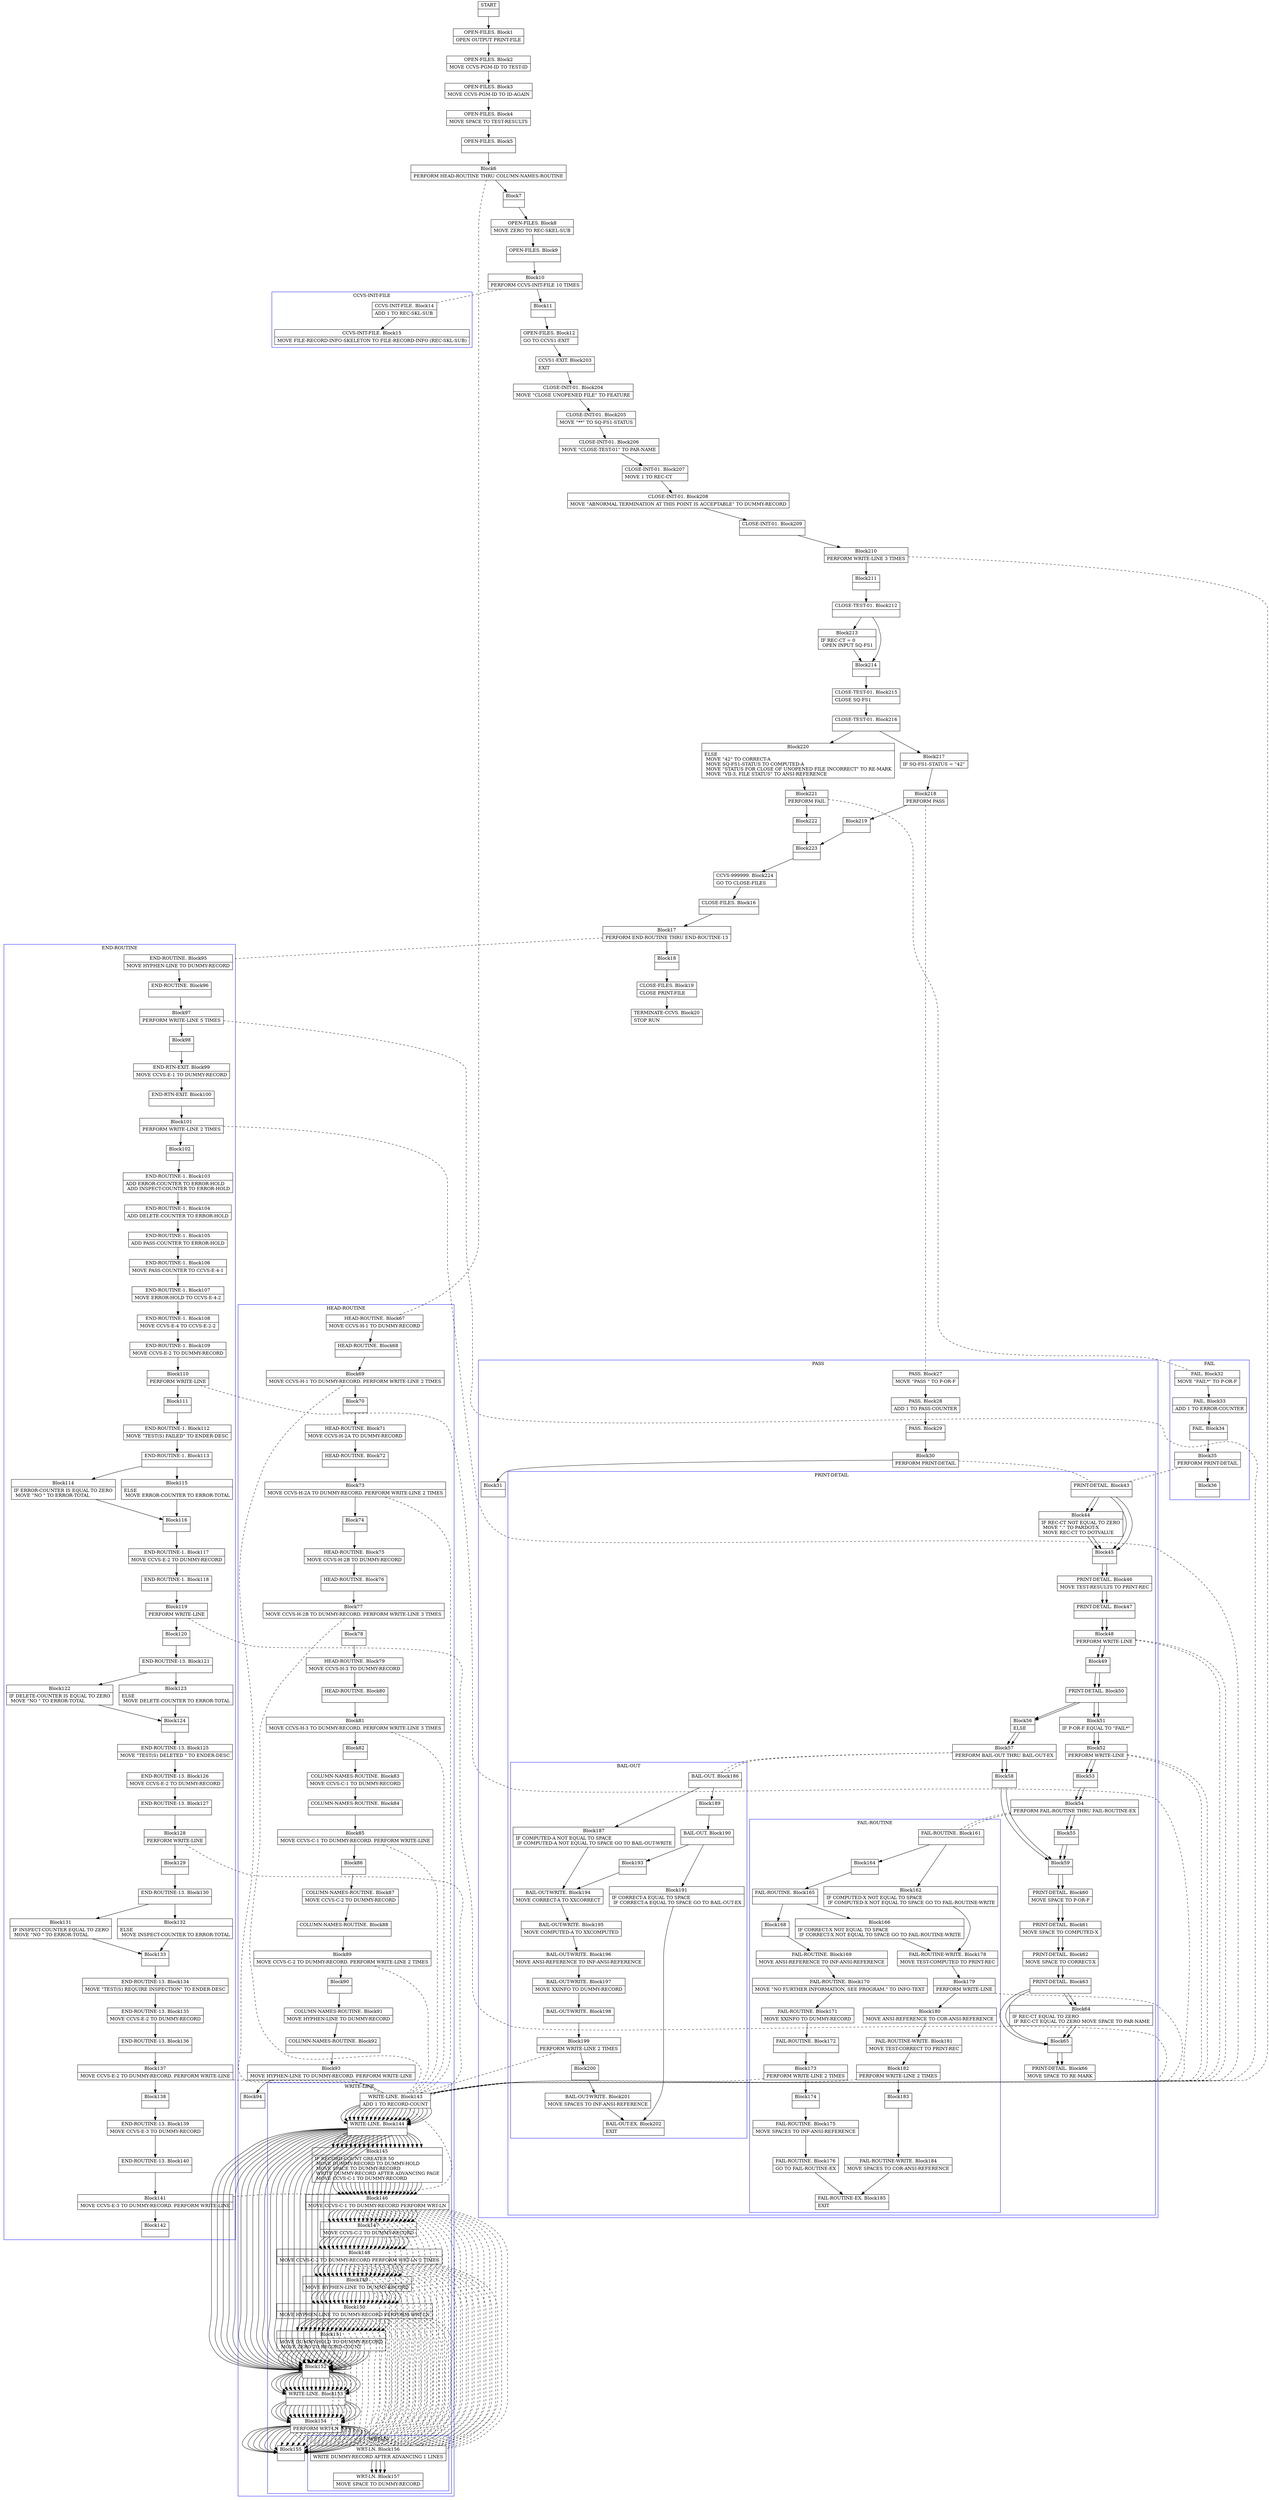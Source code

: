 digraph Cfg {
compound=true;
node [
shape = "record"
]

edge [
arrowtail = "empty"
]
Block0 [
label = "{START|}"
]
Block1 [
label = "{OPEN-FILES. Block1|    OPEN    OUTPUT PRINT-FILE\l}"
]
Block2 [
label = "{OPEN-FILES. Block2|    MOVE    CCVS-PGM-ID TO TEST-ID\l}"
]
Block3 [
label = "{OPEN-FILES. Block3|    MOVE    CCVS-PGM-ID TO ID-AGAIN\l}"
]
Block4 [
label = "{OPEN-FILES. Block4|    MOVE    SPACE TO TEST-RESULTS\l}"
]
Block5 [
label = "{OPEN-FILES. Block5|}"
]
Block6 [
label = "{Block6|    PERFORM HEAD-ROUTINE THRU COLUMN-NAMES-ROUTINE\l}"
]
subgraph cluster_1{
color = blue;
label = "HEAD-ROUTINE";
Block67 [
label = "{HEAD-ROUTINE. Block67|    MOVE CCVS-H-1  TO DUMMY-RECORD\l}"
]
Block68 [
label = "{HEAD-ROUTINE. Block68|}"
]
Block69 [
label = "{Block69|    MOVE CCVS-H-1  TO DUMMY-RECORD. PERFORM WRITE-LINE 2 TIMES\l}"
]
subgraph cluster_12{
color = blue;
label = "WRITE-LINE";
Block143 [
label = "{WRITE-LINE. Block143|    ADD     1 TO RECORD-COUNT\l}"
]
Block144 [
label = "{WRITE-LINE. Block144|}"
]
Block145 [
label = "{Block145|    IF RECORD-COUNT GREATER 50\l        MOVE  DUMMY-RECORD TO DUMMY-HOLD\l        MOVE  SPACE TO DUMMY-RECORD\l        WRITE DUMMY-RECORD AFTER ADVANCING PAGE\l        MOVE  CCVS-C-1 TO DUMMY-RECORD\l}"
]
Block146 [
label = "{Block146|        MOVE  CCVS-C-1 TO DUMMY-RECORD PERFORM WRT-LN\l}"
]
subgraph cluster_26{
color = blue;
label = "WRT-LN";
Block156 [
label = "{WRT-LN. Block156|    WRITE   DUMMY-RECORD AFTER ADVANCING 1 LINES\l}"
]
Block157 [
label = "{WRT-LN. Block157|    MOVE    SPACE TO DUMMY-RECORD\l}"
]
Block156 -> Block157

}
Block146 -> Block156 [style=dashed, arrowhead=none]

Block147 [
label = "{Block147|        MOVE  CCVS-C-2 TO DUMMY-RECORD\l}"
]
Block148 [
label = "{Block148|        MOVE  CCVS-C-2 TO DUMMY-RECORD PERFORM WRT-LN 2 TIMES\l}"
]
subgraph cluster_27{
color = blue;
label = "WRT-LN";
Block156 [
label = "{WRT-LN. Block156|    WRITE   DUMMY-RECORD AFTER ADVANCING 1 LINES\l}"
]
Block157 [
label = "{WRT-LN. Block157|    MOVE    SPACE TO DUMMY-RECORD\l}"
]
Block156 -> Block157

}
Block148 -> Block156 [style=dashed, arrowhead=none]

Block149 [
label = "{Block149|        MOVE  HYPHEN-LINE TO DUMMY-RECORD\l}"
]
Block150 [
label = "{Block150|        MOVE  HYPHEN-LINE TO DUMMY-RECORD PERFORM WRT-LN\l}"
]
subgraph cluster_28{
color = blue;
label = "WRT-LN";
Block156 [
label = "{WRT-LN. Block156|    WRITE   DUMMY-RECORD AFTER ADVANCING 1 LINES\l}"
]
Block157 [
label = "{WRT-LN. Block157|    MOVE    SPACE TO DUMMY-RECORD\l}"
]
Block156 -> Block157

}
Block150 -> Block156 [style=dashed, arrowhead=none]

Block151 [
label = "{Block151|        MOVE  DUMMY-HOLD TO DUMMY-RECORD\l        MOVE  ZERO TO RECORD-COUNT\l}"
]
Block152 [
label = "{Block152|}"
]
Block153 [
label = "{WRITE-LINE. Block153|}"
]
Block154 [
label = "{Block154|    PERFORM WRT-LN\l}"
]
subgraph cluster_29{
color = blue;
label = "WRT-LN";
Block156 [
label = "{WRT-LN. Block156|    WRITE   DUMMY-RECORD AFTER ADVANCING 1 LINES\l}"
]
Block157 [
label = "{WRT-LN. Block157|    MOVE    SPACE TO DUMMY-RECORD\l}"
]
Block156 -> Block157

}
Block154 -> Block156 [style=dashed, arrowhead=none]

Block155 [
label = "{Block155|}"
]
Block143 -> Block144
Block144 -> Block145
Block144 -> Block152
Block145 -> Block146
Block146 -> Block147
Block147 -> Block148
Block148 -> Block149
Block149 -> Block150
Block150 -> Block151
Block151 -> Block152
Block152 -> Block153
Block153 -> Block154
Block154 -> Block155

}
Block69 -> Block143 [style=dashed, arrowhead=none]

Block70 [
label = "{Block70|}"
]
Block71 [
label = "{HEAD-ROUTINE. Block71|    MOVE CCVS-H-2A TO DUMMY-RECORD\l}"
]
Block72 [
label = "{HEAD-ROUTINE. Block72|}"
]
Block73 [
label = "{Block73|    MOVE CCVS-H-2A TO DUMMY-RECORD. PERFORM WRITE-LINE 2 TIMES\l}"
]
subgraph cluster_13{
color = blue;
label = "WRITE-LINE";
Block143 [
label = "{WRITE-LINE. Block143|    ADD     1 TO RECORD-COUNT\l}"
]
Block144 [
label = "{WRITE-LINE. Block144|}"
]
Block145 [
label = "{Block145|    IF RECORD-COUNT GREATER 50\l        MOVE  DUMMY-RECORD TO DUMMY-HOLD\l        MOVE  SPACE TO DUMMY-RECORD\l        WRITE DUMMY-RECORD AFTER ADVANCING PAGE\l        MOVE  CCVS-C-1 TO DUMMY-RECORD\l}"
]
Block146 [
label = "{Block146|        MOVE  CCVS-C-1 TO DUMMY-RECORD PERFORM WRT-LN\l}"
]
Block146 -> Block156 [style=dashed, arrowhead=none]

Block147 [
label = "{Block147|        MOVE  CCVS-C-2 TO DUMMY-RECORD\l}"
]
Block148 [
label = "{Block148|        MOVE  CCVS-C-2 TO DUMMY-RECORD PERFORM WRT-LN 2 TIMES\l}"
]
Block148 -> Block156 [style=dashed, arrowhead=none]

Block149 [
label = "{Block149|        MOVE  HYPHEN-LINE TO DUMMY-RECORD\l}"
]
Block150 [
label = "{Block150|        MOVE  HYPHEN-LINE TO DUMMY-RECORD PERFORM WRT-LN\l}"
]
Block150 -> Block156 [style=dashed, arrowhead=none]

Block151 [
label = "{Block151|        MOVE  DUMMY-HOLD TO DUMMY-RECORD\l        MOVE  ZERO TO RECORD-COUNT\l}"
]
Block152 [
label = "{Block152|}"
]
Block153 [
label = "{WRITE-LINE. Block153|}"
]
Block154 [
label = "{Block154|    PERFORM WRT-LN\l}"
]
Block154 -> Block156 [style=dashed, arrowhead=none]

Block155 [
label = "{Block155|}"
]
Block143 -> Block144
Block144 -> Block145
Block144 -> Block152
Block145 -> Block146
Block146 -> Block147
Block147 -> Block148
Block148 -> Block149
Block149 -> Block150
Block150 -> Block151
Block151 -> Block152
Block152 -> Block153
Block153 -> Block154
Block154 -> Block155

}
Block73 -> Block143 [style=dashed, arrowhead=none]

Block74 [
label = "{Block74|}"
]
Block75 [
label = "{HEAD-ROUTINE. Block75|    MOVE CCVS-H-2B TO DUMMY-RECORD\l}"
]
Block76 [
label = "{HEAD-ROUTINE. Block76|}"
]
Block77 [
label = "{Block77|    MOVE CCVS-H-2B TO DUMMY-RECORD. PERFORM WRITE-LINE 3 TIMES\l}"
]
subgraph cluster_14{
color = blue;
label = "WRITE-LINE";
Block143 [
label = "{WRITE-LINE. Block143|    ADD     1 TO RECORD-COUNT\l}"
]
Block144 [
label = "{WRITE-LINE. Block144|}"
]
Block145 [
label = "{Block145|    IF RECORD-COUNT GREATER 50\l        MOVE  DUMMY-RECORD TO DUMMY-HOLD\l        MOVE  SPACE TO DUMMY-RECORD\l        WRITE DUMMY-RECORD AFTER ADVANCING PAGE\l        MOVE  CCVS-C-1 TO DUMMY-RECORD\l}"
]
Block146 [
label = "{Block146|        MOVE  CCVS-C-1 TO DUMMY-RECORD PERFORM WRT-LN\l}"
]
Block146 -> Block156 [style=dashed, arrowhead=none]

Block147 [
label = "{Block147|        MOVE  CCVS-C-2 TO DUMMY-RECORD\l}"
]
Block148 [
label = "{Block148|        MOVE  CCVS-C-2 TO DUMMY-RECORD PERFORM WRT-LN 2 TIMES\l}"
]
Block148 -> Block156 [style=dashed, arrowhead=none]

Block149 [
label = "{Block149|        MOVE  HYPHEN-LINE TO DUMMY-RECORD\l}"
]
Block150 [
label = "{Block150|        MOVE  HYPHEN-LINE TO DUMMY-RECORD PERFORM WRT-LN\l}"
]
Block150 -> Block156 [style=dashed, arrowhead=none]

Block151 [
label = "{Block151|        MOVE  DUMMY-HOLD TO DUMMY-RECORD\l        MOVE  ZERO TO RECORD-COUNT\l}"
]
Block152 [
label = "{Block152|}"
]
Block153 [
label = "{WRITE-LINE. Block153|}"
]
Block154 [
label = "{Block154|    PERFORM WRT-LN\l}"
]
Block154 -> Block156 [style=dashed, arrowhead=none]

Block155 [
label = "{Block155|}"
]
Block143 -> Block144
Block144 -> Block145
Block144 -> Block152
Block145 -> Block146
Block146 -> Block147
Block147 -> Block148
Block148 -> Block149
Block149 -> Block150
Block150 -> Block151
Block151 -> Block152
Block152 -> Block153
Block153 -> Block154
Block154 -> Block155

}
Block77 -> Block143 [style=dashed, arrowhead=none]

Block78 [
label = "{Block78|}"
]
Block79 [
label = "{HEAD-ROUTINE. Block79|    MOVE CCVS-H-3  TO DUMMY-RECORD\l}"
]
Block80 [
label = "{HEAD-ROUTINE. Block80|}"
]
Block81 [
label = "{Block81|    MOVE CCVS-H-3  TO DUMMY-RECORD. PERFORM WRITE-LINE 3 TIMES\l}"
]
subgraph cluster_15{
color = blue;
label = "WRITE-LINE";
Block143 [
label = "{WRITE-LINE. Block143|    ADD     1 TO RECORD-COUNT\l}"
]
Block144 [
label = "{WRITE-LINE. Block144|}"
]
Block145 [
label = "{Block145|    IF RECORD-COUNT GREATER 50\l        MOVE  DUMMY-RECORD TO DUMMY-HOLD\l        MOVE  SPACE TO DUMMY-RECORD\l        WRITE DUMMY-RECORD AFTER ADVANCING PAGE\l        MOVE  CCVS-C-1 TO DUMMY-RECORD\l}"
]
Block146 [
label = "{Block146|        MOVE  CCVS-C-1 TO DUMMY-RECORD PERFORM WRT-LN\l}"
]
Block146 -> Block156 [style=dashed, arrowhead=none]

Block147 [
label = "{Block147|        MOVE  CCVS-C-2 TO DUMMY-RECORD\l}"
]
Block148 [
label = "{Block148|        MOVE  CCVS-C-2 TO DUMMY-RECORD PERFORM WRT-LN 2 TIMES\l}"
]
Block148 -> Block156 [style=dashed, arrowhead=none]

Block149 [
label = "{Block149|        MOVE  HYPHEN-LINE TO DUMMY-RECORD\l}"
]
Block150 [
label = "{Block150|        MOVE  HYPHEN-LINE TO DUMMY-RECORD PERFORM WRT-LN\l}"
]
Block150 -> Block156 [style=dashed, arrowhead=none]

Block151 [
label = "{Block151|        MOVE  DUMMY-HOLD TO DUMMY-RECORD\l        MOVE  ZERO TO RECORD-COUNT\l}"
]
Block152 [
label = "{Block152|}"
]
Block153 [
label = "{WRITE-LINE. Block153|}"
]
Block154 [
label = "{Block154|    PERFORM WRT-LN\l}"
]
Block154 -> Block156 [style=dashed, arrowhead=none]

Block155 [
label = "{Block155|}"
]
Block143 -> Block144
Block144 -> Block145
Block144 -> Block152
Block145 -> Block146
Block146 -> Block147
Block147 -> Block148
Block148 -> Block149
Block149 -> Block150
Block150 -> Block151
Block151 -> Block152
Block152 -> Block153
Block153 -> Block154
Block154 -> Block155

}
Block81 -> Block143 [style=dashed, arrowhead=none]

Block82 [
label = "{Block82|}"
]
Block83 [
label = "{COLUMN-NAMES-ROUTINE. Block83|    MOVE CCVS-C-1 TO DUMMY-RECORD\l}"
]
Block84 [
label = "{COLUMN-NAMES-ROUTINE. Block84|}"
]
Block85 [
label = "{Block85|    MOVE CCVS-C-1 TO DUMMY-RECORD. PERFORM WRITE-LINE\l}"
]
subgraph cluster_16{
color = blue;
label = "WRITE-LINE";
Block143 [
label = "{WRITE-LINE. Block143|    ADD     1 TO RECORD-COUNT\l}"
]
Block144 [
label = "{WRITE-LINE. Block144|}"
]
Block145 [
label = "{Block145|    IF RECORD-COUNT GREATER 50\l        MOVE  DUMMY-RECORD TO DUMMY-HOLD\l        MOVE  SPACE TO DUMMY-RECORD\l        WRITE DUMMY-RECORD AFTER ADVANCING PAGE\l        MOVE  CCVS-C-1 TO DUMMY-RECORD\l}"
]
Block146 [
label = "{Block146|        MOVE  CCVS-C-1 TO DUMMY-RECORD PERFORM WRT-LN\l}"
]
Block146 -> Block156 [style=dashed, arrowhead=none]

Block147 [
label = "{Block147|        MOVE  CCVS-C-2 TO DUMMY-RECORD\l}"
]
Block148 [
label = "{Block148|        MOVE  CCVS-C-2 TO DUMMY-RECORD PERFORM WRT-LN 2 TIMES\l}"
]
Block148 -> Block156 [style=dashed, arrowhead=none]

Block149 [
label = "{Block149|        MOVE  HYPHEN-LINE TO DUMMY-RECORD\l}"
]
Block150 [
label = "{Block150|        MOVE  HYPHEN-LINE TO DUMMY-RECORD PERFORM WRT-LN\l}"
]
Block150 -> Block156 [style=dashed, arrowhead=none]

Block151 [
label = "{Block151|        MOVE  DUMMY-HOLD TO DUMMY-RECORD\l        MOVE  ZERO TO RECORD-COUNT\l}"
]
Block152 [
label = "{Block152|}"
]
Block153 [
label = "{WRITE-LINE. Block153|}"
]
Block154 [
label = "{Block154|    PERFORM WRT-LN\l}"
]
Block154 -> Block156 [style=dashed, arrowhead=none]

Block155 [
label = "{Block155|}"
]
Block143 -> Block144
Block144 -> Block145
Block144 -> Block152
Block145 -> Block146
Block146 -> Block147
Block147 -> Block148
Block148 -> Block149
Block149 -> Block150
Block150 -> Block151
Block151 -> Block152
Block152 -> Block153
Block153 -> Block154
Block154 -> Block155

}
Block85 -> Block143 [style=dashed, arrowhead=none]

Block86 [
label = "{Block86|}"
]
Block87 [
label = "{COLUMN-NAMES-ROUTINE. Block87|    MOVE CCVS-C-2 TO DUMMY-RECORD\l}"
]
Block88 [
label = "{COLUMN-NAMES-ROUTINE. Block88|}"
]
Block89 [
label = "{Block89|    MOVE CCVS-C-2 TO DUMMY-RECORD. PERFORM WRITE-LINE 2 TIMES\l}"
]
subgraph cluster_17{
color = blue;
label = "WRITE-LINE";
Block143 [
label = "{WRITE-LINE. Block143|    ADD     1 TO RECORD-COUNT\l}"
]
Block144 [
label = "{WRITE-LINE. Block144|}"
]
Block145 [
label = "{Block145|    IF RECORD-COUNT GREATER 50\l        MOVE  DUMMY-RECORD TO DUMMY-HOLD\l        MOVE  SPACE TO DUMMY-RECORD\l        WRITE DUMMY-RECORD AFTER ADVANCING PAGE\l        MOVE  CCVS-C-1 TO DUMMY-RECORD\l}"
]
Block146 [
label = "{Block146|        MOVE  CCVS-C-1 TO DUMMY-RECORD PERFORM WRT-LN\l}"
]
Block146 -> Block156 [style=dashed, arrowhead=none]

Block147 [
label = "{Block147|        MOVE  CCVS-C-2 TO DUMMY-RECORD\l}"
]
Block148 [
label = "{Block148|        MOVE  CCVS-C-2 TO DUMMY-RECORD PERFORM WRT-LN 2 TIMES\l}"
]
Block148 -> Block156 [style=dashed, arrowhead=none]

Block149 [
label = "{Block149|        MOVE  HYPHEN-LINE TO DUMMY-RECORD\l}"
]
Block150 [
label = "{Block150|        MOVE  HYPHEN-LINE TO DUMMY-RECORD PERFORM WRT-LN\l}"
]
Block150 -> Block156 [style=dashed, arrowhead=none]

Block151 [
label = "{Block151|        MOVE  DUMMY-HOLD TO DUMMY-RECORD\l        MOVE  ZERO TO RECORD-COUNT\l}"
]
Block152 [
label = "{Block152|}"
]
Block153 [
label = "{WRITE-LINE. Block153|}"
]
Block154 [
label = "{Block154|    PERFORM WRT-LN\l}"
]
Block154 -> Block156 [style=dashed, arrowhead=none]

Block155 [
label = "{Block155|}"
]
Block143 -> Block144
Block144 -> Block145
Block144 -> Block152
Block145 -> Block146
Block146 -> Block147
Block147 -> Block148
Block148 -> Block149
Block149 -> Block150
Block150 -> Block151
Block151 -> Block152
Block152 -> Block153
Block153 -> Block154
Block154 -> Block155

}
Block89 -> Block143 [style=dashed, arrowhead=none]

Block90 [
label = "{Block90|}"
]
Block91 [
label = "{COLUMN-NAMES-ROUTINE. Block91|    MOVE HYPHEN-LINE TO DUMMY-RECORD\l}"
]
Block92 [
label = "{COLUMN-NAMES-ROUTINE. Block92|}"
]
Block93 [
label = "{Block93|    MOVE HYPHEN-LINE TO DUMMY-RECORD. PERFORM WRITE-LINE\l}"
]
subgraph cluster_18{
color = blue;
label = "WRITE-LINE";
Block143 [
label = "{WRITE-LINE. Block143|    ADD     1 TO RECORD-COUNT\l}"
]
Block144 [
label = "{WRITE-LINE. Block144|}"
]
Block145 [
label = "{Block145|    IF RECORD-COUNT GREATER 50\l        MOVE  DUMMY-RECORD TO DUMMY-HOLD\l        MOVE  SPACE TO DUMMY-RECORD\l        WRITE DUMMY-RECORD AFTER ADVANCING PAGE\l        MOVE  CCVS-C-1 TO DUMMY-RECORD\l}"
]
Block146 [
label = "{Block146|        MOVE  CCVS-C-1 TO DUMMY-RECORD PERFORM WRT-LN\l}"
]
Block146 -> Block156 [style=dashed, arrowhead=none]

Block147 [
label = "{Block147|        MOVE  CCVS-C-2 TO DUMMY-RECORD\l}"
]
Block148 [
label = "{Block148|        MOVE  CCVS-C-2 TO DUMMY-RECORD PERFORM WRT-LN 2 TIMES\l}"
]
Block148 -> Block156 [style=dashed, arrowhead=none]

Block149 [
label = "{Block149|        MOVE  HYPHEN-LINE TO DUMMY-RECORD\l}"
]
Block150 [
label = "{Block150|        MOVE  HYPHEN-LINE TO DUMMY-RECORD PERFORM WRT-LN\l}"
]
Block150 -> Block156 [style=dashed, arrowhead=none]

Block151 [
label = "{Block151|        MOVE  DUMMY-HOLD TO DUMMY-RECORD\l        MOVE  ZERO TO RECORD-COUNT\l}"
]
Block152 [
label = "{Block152|}"
]
Block153 [
label = "{WRITE-LINE. Block153|}"
]
Block154 [
label = "{Block154|    PERFORM WRT-LN\l}"
]
Block154 -> Block156 [style=dashed, arrowhead=none]

Block155 [
label = "{Block155|}"
]
Block143 -> Block144
Block144 -> Block145
Block144 -> Block152
Block145 -> Block146
Block146 -> Block147
Block147 -> Block148
Block148 -> Block149
Block149 -> Block150
Block150 -> Block151
Block151 -> Block152
Block152 -> Block153
Block153 -> Block154
Block154 -> Block155

}
Block93 -> Block143 [style=dashed, arrowhead=none]

Block94 [
label = "{Block94|}"
]
Block67 -> Block68
Block68 -> Block69
Block69 -> Block70
Block70 -> Block71
Block71 -> Block72
Block72 -> Block73
Block73 -> Block74
Block74 -> Block75
Block75 -> Block76
Block76 -> Block77
Block77 -> Block78
Block78 -> Block79
Block79 -> Block80
Block80 -> Block81
Block81 -> Block82
Block82 -> Block83
Block83 -> Block84
Block84 -> Block85
Block85 -> Block86
Block86 -> Block87
Block87 -> Block88
Block88 -> Block89
Block89 -> Block90
Block90 -> Block91
Block91 -> Block92
Block92 -> Block93
Block93 -> Block94

}
Block6 -> Block67 [style=dashed, arrowhead=none]

Block7 [
label = "{Block7|}"
]
Block8 [
label = "{OPEN-FILES. Block8|    MOVE    ZERO TO REC-SKEL-SUB\l}"
]
Block9 [
label = "{OPEN-FILES. Block9|}"
]
Block10 [
label = "{Block10|    PERFORM CCVS-INIT-FILE 10 TIMES\l}"
]
subgraph cluster_2{
color = blue;
label = "CCVS-INIT-FILE";
Block14 [
label = "{CCVS-INIT-FILE. Block14|    ADD     1 TO REC-SKL-SUB\l}"
]
Block15 [
label = "{CCVS-INIT-FILE. Block15|    MOVE    FILE-RECORD-INFO-SKELETON TO                   FILE-RECORD-INFO (REC-SKL-SUB)\l}"
]
Block14 -> Block15

}
Block10 -> Block14 [style=dashed, arrowhead=none]

Block11 [
label = "{Block11|}"
]
Block12 [
label = "{OPEN-FILES. Block12|    GO TO CCVS1-EXIT\l}"
]
Block203 [
label = "{CCVS1-EXIT. Block203|    EXIT\l}"
]
Block204 [
label = "{CLOSE-INIT-01. Block204|    MOVE \"CLOSE UNOPENED FILE\" TO FEATURE\l}"
]
Block205 [
label = "{CLOSE-INIT-01. Block205|    MOVE \"**\" TO SQ-FS1-STATUS\l}"
]
Block206 [
label = "{CLOSE-INIT-01. Block206|    MOVE  \"CLOSE-TEST-01\" TO PAR-NAME\l}"
]
Block207 [
label = "{CLOSE-INIT-01. Block207|    MOVE 1 TO REC-CT\l}"
]
Block208 [
label = "{CLOSE-INIT-01. Block208|    MOVE \"ABNORMAL TERMINATION AT THIS POINT IS ACCEPTABLE\"                  TO DUMMY-RECORD\l}"
]
Block209 [
label = "{CLOSE-INIT-01. Block209|}"
]
Block210 [
label = "{Block210|    PERFORM WRITE-LINE 3 TIMES\l}"
]
subgraph cluster_35{
color = blue;
label = "WRITE-LINE";
Block143 [
label = "{WRITE-LINE. Block143|    ADD     1 TO RECORD-COUNT\l}"
]
Block144 [
label = "{WRITE-LINE. Block144|}"
]
Block145 [
label = "{Block145|    IF RECORD-COUNT GREATER 50\l        MOVE  DUMMY-RECORD TO DUMMY-HOLD\l        MOVE  SPACE TO DUMMY-RECORD\l        WRITE DUMMY-RECORD AFTER ADVANCING PAGE\l        MOVE  CCVS-C-1 TO DUMMY-RECORD\l}"
]
Block146 [
label = "{Block146|        MOVE  CCVS-C-1 TO DUMMY-RECORD PERFORM WRT-LN\l}"
]
Block146 -> Block156 [style=dashed, arrowhead=none]

Block147 [
label = "{Block147|        MOVE  CCVS-C-2 TO DUMMY-RECORD\l}"
]
Block148 [
label = "{Block148|        MOVE  CCVS-C-2 TO DUMMY-RECORD PERFORM WRT-LN 2 TIMES\l}"
]
Block148 -> Block156 [style=dashed, arrowhead=none]

Block149 [
label = "{Block149|        MOVE  HYPHEN-LINE TO DUMMY-RECORD\l}"
]
Block150 [
label = "{Block150|        MOVE  HYPHEN-LINE TO DUMMY-RECORD PERFORM WRT-LN\l}"
]
Block150 -> Block156 [style=dashed, arrowhead=none]

Block151 [
label = "{Block151|        MOVE  DUMMY-HOLD TO DUMMY-RECORD\l        MOVE  ZERO TO RECORD-COUNT\l}"
]
Block152 [
label = "{Block152|}"
]
Block153 [
label = "{WRITE-LINE. Block153|}"
]
Block154 [
label = "{Block154|    PERFORM WRT-LN\l}"
]
Block154 -> Block156 [style=dashed, arrowhead=none]

Block155 [
label = "{Block155|}"
]
Block143 -> Block144
Block144 -> Block145
Block144 -> Block152
Block145 -> Block146
Block146 -> Block147
Block147 -> Block148
Block148 -> Block149
Block149 -> Block150
Block150 -> Block151
Block151 -> Block152
Block152 -> Block153
Block153 -> Block154
Block154 -> Block155

}
Block210 -> Block143 [style=dashed, arrowhead=none]

Block211 [
label = "{Block211|}"
]
Block212 [
label = "{CLOSE-TEST-01. Block212|}"
]
Block213 [
label = "{Block213|    IF REC-CT = 0\l        OPEN INPUT SQ-FS1\l}"
]
Block214 [
label = "{Block214|}"
]
Block215 [
label = "{CLOSE-TEST-01. Block215|    CLOSE SQ-FS1\l}"
]
Block216 [
label = "{CLOSE-TEST-01. Block216|}"
]
Block217 [
label = "{Block217|    IF SQ-FS1-STATUS = \"42\"\l}"
]
Block218 [
label = "{Block218|            PERFORM PASS\l}"
]
subgraph cluster_36{
color = blue;
label = "PASS";
Block27 [
label = "{PASS. Block27|    MOVE   \"PASS \" TO P-OR-F\l}"
]
Block28 [
label = "{PASS. Block28|    ADD     1 TO PASS-COUNTER\l}"
]
Block29 [
label = "{PASS. Block29|}"
]
Block30 [
label = "{Block30|    PERFORM PRINT-DETAIL\l}"
]
subgraph cluster_5{
color = blue;
label = "PRINT-DETAIL";
Block43 [
label = "{PRINT-DETAIL. Block43|}"
]
Block44 [
label = "{Block44|    IF REC-CT NOT EQUAL TO ZERO\l        MOVE   \".\" TO PARDOT-X\l        MOVE    REC-CT TO DOTVALUE\l}"
]
Block45 [
label = "{Block45|}"
]
Block46 [
label = "{PRINT-DETAIL. Block46|    MOVE    TEST-RESULTS TO PRINT-REC\l}"
]
Block47 [
label = "{PRINT-DETAIL. Block47|}"
]
Block48 [
label = "{Block48|    PERFORM WRITE-LINE\l}"
]
subgraph cluster_8{
color = blue;
label = "WRITE-LINE";
Block143 [
label = "{WRITE-LINE. Block143|    ADD     1 TO RECORD-COUNT\l}"
]
Block144 [
label = "{WRITE-LINE. Block144|}"
]
Block145 [
label = "{Block145|    IF RECORD-COUNT GREATER 50\l        MOVE  DUMMY-RECORD TO DUMMY-HOLD\l        MOVE  SPACE TO DUMMY-RECORD\l        WRITE DUMMY-RECORD AFTER ADVANCING PAGE\l        MOVE  CCVS-C-1 TO DUMMY-RECORD\l}"
]
Block146 [
label = "{Block146|        MOVE  CCVS-C-1 TO DUMMY-RECORD PERFORM WRT-LN\l}"
]
Block146 -> Block156 [style=dashed, arrowhead=none]

Block147 [
label = "{Block147|        MOVE  CCVS-C-2 TO DUMMY-RECORD\l}"
]
Block148 [
label = "{Block148|        MOVE  CCVS-C-2 TO DUMMY-RECORD PERFORM WRT-LN 2 TIMES\l}"
]
Block148 -> Block156 [style=dashed, arrowhead=none]

Block149 [
label = "{Block149|        MOVE  HYPHEN-LINE TO DUMMY-RECORD\l}"
]
Block150 [
label = "{Block150|        MOVE  HYPHEN-LINE TO DUMMY-RECORD PERFORM WRT-LN\l}"
]
Block150 -> Block156 [style=dashed, arrowhead=none]

Block151 [
label = "{Block151|        MOVE  DUMMY-HOLD TO DUMMY-RECORD\l        MOVE  ZERO TO RECORD-COUNT\l}"
]
Block152 [
label = "{Block152|}"
]
Block153 [
label = "{WRITE-LINE. Block153|}"
]
Block154 [
label = "{Block154|    PERFORM WRT-LN\l}"
]
Block154 -> Block156 [style=dashed, arrowhead=none]

Block155 [
label = "{Block155|}"
]
Block143 -> Block144
Block144 -> Block145
Block144 -> Block152
Block145 -> Block146
Block146 -> Block147
Block147 -> Block148
Block148 -> Block149
Block149 -> Block150
Block150 -> Block151
Block151 -> Block152
Block152 -> Block153
Block153 -> Block154
Block154 -> Block155

}
Block48 -> Block143 [style=dashed, arrowhead=none]

Block49 [
label = "{Block49|}"
]
Block50 [
label = "{PRINT-DETAIL. Block50|}"
]
Block51 [
label = "{Block51|    IF P-OR-F EQUAL TO \"FAIL*\"\l}"
]
Block52 [
label = "{Block52|        PERFORM WRITE-LINE\l}"
]
subgraph cluster_9{
color = blue;
label = "WRITE-LINE";
Block143 [
label = "{WRITE-LINE. Block143|    ADD     1 TO RECORD-COUNT\l}"
]
Block144 [
label = "{WRITE-LINE. Block144|}"
]
Block145 [
label = "{Block145|    IF RECORD-COUNT GREATER 50\l        MOVE  DUMMY-RECORD TO DUMMY-HOLD\l        MOVE  SPACE TO DUMMY-RECORD\l        WRITE DUMMY-RECORD AFTER ADVANCING PAGE\l        MOVE  CCVS-C-1 TO DUMMY-RECORD\l}"
]
Block146 [
label = "{Block146|        MOVE  CCVS-C-1 TO DUMMY-RECORD PERFORM WRT-LN\l}"
]
Block146 -> Block156 [style=dashed, arrowhead=none]

Block147 [
label = "{Block147|        MOVE  CCVS-C-2 TO DUMMY-RECORD\l}"
]
Block148 [
label = "{Block148|        MOVE  CCVS-C-2 TO DUMMY-RECORD PERFORM WRT-LN 2 TIMES\l}"
]
Block148 -> Block156 [style=dashed, arrowhead=none]

Block149 [
label = "{Block149|        MOVE  HYPHEN-LINE TO DUMMY-RECORD\l}"
]
Block150 [
label = "{Block150|        MOVE  HYPHEN-LINE TO DUMMY-RECORD PERFORM WRT-LN\l}"
]
Block150 -> Block156 [style=dashed, arrowhead=none]

Block151 [
label = "{Block151|        MOVE  DUMMY-HOLD TO DUMMY-RECORD\l        MOVE  ZERO TO RECORD-COUNT\l}"
]
Block152 [
label = "{Block152|}"
]
Block153 [
label = "{WRITE-LINE. Block153|}"
]
Block154 [
label = "{Block154|    PERFORM WRT-LN\l}"
]
Block154 -> Block156 [style=dashed, arrowhead=none]

Block155 [
label = "{Block155|}"
]
Block143 -> Block144
Block144 -> Block145
Block144 -> Block152
Block145 -> Block146
Block146 -> Block147
Block147 -> Block148
Block148 -> Block149
Block149 -> Block150
Block150 -> Block151
Block151 -> Block152
Block152 -> Block153
Block153 -> Block154
Block154 -> Block155

}
Block52 -> Block143 [style=dashed, arrowhead=none]

Block53 [
label = "{Block53|}"
]
Block54 [
label = "{Block54|        PERFORM FAIL-ROUTINE THRU FAIL-ROUTINE-EX\l}"
]
subgraph cluster_10{
color = blue;
label = "FAIL-ROUTINE";
Block161 [
label = "{FAIL-ROUTINE. Block161|}"
]
Block162 [
label = "{Block162|    IF COMPUTED-X NOT EQUAL TO SPACE\l    IF COMPUTED-X NOT EQUAL TO SPACE GO TO FAIL-ROUTINE-WRITE\l}"
]
Block178 [
label = "{FAIL-ROUTINE-WRITE. Block178|    MOVE    TEST-COMPUTED  TO PRINT-REC\l}"
]
Block179 [
label = "{Block179|    PERFORM WRITE-LINE\l}"
]
subgraph cluster_32{
color = blue;
label = "WRITE-LINE";
Block143 [
label = "{WRITE-LINE. Block143|    ADD     1 TO RECORD-COUNT\l}"
]
Block144 [
label = "{WRITE-LINE. Block144|}"
]
Block145 [
label = "{Block145|    IF RECORD-COUNT GREATER 50\l        MOVE  DUMMY-RECORD TO DUMMY-HOLD\l        MOVE  SPACE TO DUMMY-RECORD\l        WRITE DUMMY-RECORD AFTER ADVANCING PAGE\l        MOVE  CCVS-C-1 TO DUMMY-RECORD\l}"
]
Block146 [
label = "{Block146|        MOVE  CCVS-C-1 TO DUMMY-RECORD PERFORM WRT-LN\l}"
]
Block146 -> Block156 [style=dashed, arrowhead=none]

Block147 [
label = "{Block147|        MOVE  CCVS-C-2 TO DUMMY-RECORD\l}"
]
Block148 [
label = "{Block148|        MOVE  CCVS-C-2 TO DUMMY-RECORD PERFORM WRT-LN 2 TIMES\l}"
]
Block148 -> Block156 [style=dashed, arrowhead=none]

Block149 [
label = "{Block149|        MOVE  HYPHEN-LINE TO DUMMY-RECORD\l}"
]
Block150 [
label = "{Block150|        MOVE  HYPHEN-LINE TO DUMMY-RECORD PERFORM WRT-LN\l}"
]
Block150 -> Block156 [style=dashed, arrowhead=none]

Block151 [
label = "{Block151|        MOVE  DUMMY-HOLD TO DUMMY-RECORD\l        MOVE  ZERO TO RECORD-COUNT\l}"
]
Block152 [
label = "{Block152|}"
]
Block153 [
label = "{WRITE-LINE. Block153|}"
]
Block154 [
label = "{Block154|    PERFORM WRT-LN\l}"
]
Block154 -> Block156 [style=dashed, arrowhead=none]

Block155 [
label = "{Block155|}"
]
Block143 -> Block144
Block144 -> Block145
Block144 -> Block152
Block145 -> Block146
Block146 -> Block147
Block147 -> Block148
Block148 -> Block149
Block149 -> Block150
Block150 -> Block151
Block151 -> Block152
Block152 -> Block153
Block153 -> Block154
Block154 -> Block155

}
Block179 -> Block143 [style=dashed, arrowhead=none]

Block180 [
label = "{Block180|    MOVE    ANSI-REFERENCE TO COR-ANSI-REFERENCE\l}"
]
Block181 [
label = "{FAIL-ROUTINE-WRITE. Block181|    MOVE    TEST-CORRECT   TO PRINT-REC\l}"
]
Block182 [
label = "{Block182|    PERFORM WRITE-LINE 2 TIMES\l}"
]
subgraph cluster_33{
color = blue;
label = "WRITE-LINE";
Block143 [
label = "{WRITE-LINE. Block143|    ADD     1 TO RECORD-COUNT\l}"
]
Block144 [
label = "{WRITE-LINE. Block144|}"
]
Block145 [
label = "{Block145|    IF RECORD-COUNT GREATER 50\l        MOVE  DUMMY-RECORD TO DUMMY-HOLD\l        MOVE  SPACE TO DUMMY-RECORD\l        WRITE DUMMY-RECORD AFTER ADVANCING PAGE\l        MOVE  CCVS-C-1 TO DUMMY-RECORD\l}"
]
Block146 [
label = "{Block146|        MOVE  CCVS-C-1 TO DUMMY-RECORD PERFORM WRT-LN\l}"
]
Block146 -> Block156 [style=dashed, arrowhead=none]

Block147 [
label = "{Block147|        MOVE  CCVS-C-2 TO DUMMY-RECORD\l}"
]
Block148 [
label = "{Block148|        MOVE  CCVS-C-2 TO DUMMY-RECORD PERFORM WRT-LN 2 TIMES\l}"
]
Block148 -> Block156 [style=dashed, arrowhead=none]

Block149 [
label = "{Block149|        MOVE  HYPHEN-LINE TO DUMMY-RECORD\l}"
]
Block150 [
label = "{Block150|        MOVE  HYPHEN-LINE TO DUMMY-RECORD PERFORM WRT-LN\l}"
]
Block150 -> Block156 [style=dashed, arrowhead=none]

Block151 [
label = "{Block151|        MOVE  DUMMY-HOLD TO DUMMY-RECORD\l        MOVE  ZERO TO RECORD-COUNT\l}"
]
Block152 [
label = "{Block152|}"
]
Block153 [
label = "{WRITE-LINE. Block153|}"
]
Block154 [
label = "{Block154|    PERFORM WRT-LN\l}"
]
Block154 -> Block156 [style=dashed, arrowhead=none]

Block155 [
label = "{Block155|}"
]
Block143 -> Block144
Block144 -> Block145
Block144 -> Block152
Block145 -> Block146
Block146 -> Block147
Block147 -> Block148
Block148 -> Block149
Block149 -> Block150
Block150 -> Block151
Block151 -> Block152
Block152 -> Block153
Block153 -> Block154
Block154 -> Block155

}
Block182 -> Block143 [style=dashed, arrowhead=none]

Block183 [
label = "{Block183|}"
]
Block184 [
label = "{FAIL-ROUTINE-WRITE. Block184|    MOVE    SPACES         TO COR-ANSI-REFERENCE\l}"
]
Block185 [
label = "{FAIL-ROUTINE-EX. Block185|    EXIT\l}"
]
Block164 [
label = "{Block164|}"
]
Block165 [
label = "{FAIL-ROUTINE. Block165|}"
]
Block166 [
label = "{Block166|    IF CORRECT-X NOT EQUAL TO SPACE\l    IF CORRECT-X NOT EQUAL TO SPACE GO TO FAIL-ROUTINE-WRITE\l}"
]
Block168 [
label = "{Block168|}"
]
Block169 [
label = "{FAIL-ROUTINE. Block169|    MOVE    ANSI-REFERENCE TO INF-ANSI-REFERENCE\l}"
]
Block170 [
label = "{FAIL-ROUTINE. Block170|    MOVE   \"NO FURTHER INFORMATION, SEE PROGRAM.\" TO INFO-TEXT\l}"
]
Block171 [
label = "{FAIL-ROUTINE. Block171|    MOVE    XXINFO TO DUMMY-RECORD\l}"
]
Block172 [
label = "{FAIL-ROUTINE. Block172|}"
]
Block173 [
label = "{Block173|    PERFORM WRITE-LINE 2 TIMES\l}"
]
subgraph cluster_31{
color = blue;
label = "WRITE-LINE";
Block143 [
label = "{WRITE-LINE. Block143|    ADD     1 TO RECORD-COUNT\l}"
]
Block144 [
label = "{WRITE-LINE. Block144|}"
]
Block145 [
label = "{Block145|    IF RECORD-COUNT GREATER 50\l        MOVE  DUMMY-RECORD TO DUMMY-HOLD\l        MOVE  SPACE TO DUMMY-RECORD\l        WRITE DUMMY-RECORD AFTER ADVANCING PAGE\l        MOVE  CCVS-C-1 TO DUMMY-RECORD\l}"
]
Block146 [
label = "{Block146|        MOVE  CCVS-C-1 TO DUMMY-RECORD PERFORM WRT-LN\l}"
]
Block146 -> Block156 [style=dashed, arrowhead=none]

Block147 [
label = "{Block147|        MOVE  CCVS-C-2 TO DUMMY-RECORD\l}"
]
Block148 [
label = "{Block148|        MOVE  CCVS-C-2 TO DUMMY-RECORD PERFORM WRT-LN 2 TIMES\l}"
]
Block148 -> Block156 [style=dashed, arrowhead=none]

Block149 [
label = "{Block149|        MOVE  HYPHEN-LINE TO DUMMY-RECORD\l}"
]
Block150 [
label = "{Block150|        MOVE  HYPHEN-LINE TO DUMMY-RECORD PERFORM WRT-LN\l}"
]
Block150 -> Block156 [style=dashed, arrowhead=none]

Block151 [
label = "{Block151|        MOVE  DUMMY-HOLD TO DUMMY-RECORD\l        MOVE  ZERO TO RECORD-COUNT\l}"
]
Block152 [
label = "{Block152|}"
]
Block153 [
label = "{WRITE-LINE. Block153|}"
]
Block154 [
label = "{Block154|    PERFORM WRT-LN\l}"
]
Block154 -> Block156 [style=dashed, arrowhead=none]

Block155 [
label = "{Block155|}"
]
Block143 -> Block144
Block144 -> Block145
Block144 -> Block152
Block145 -> Block146
Block146 -> Block147
Block147 -> Block148
Block148 -> Block149
Block149 -> Block150
Block150 -> Block151
Block151 -> Block152
Block152 -> Block153
Block153 -> Block154
Block154 -> Block155

}
Block173 -> Block143 [style=dashed, arrowhead=none]

Block174 [
label = "{Block174|}"
]
Block175 [
label = "{FAIL-ROUTINE. Block175|    MOVE    SPACES TO INF-ANSI-REFERENCE\l}"
]
Block176 [
label = "{FAIL-ROUTINE. Block176|    GO TO   FAIL-ROUTINE-EX\l}"
]
Block161 -> Block162
Block161 -> Block164
Block162 -> Block178
Block178 -> Block179
Block179 -> Block180
Block180 -> Block181
Block181 -> Block182
Block182 -> Block183
Block183 -> Block184
Block184 -> Block185
Block164 -> Block165
Block165 -> Block166
Block165 -> Block168
Block166 -> Block178
Block168 -> Block169
Block169 -> Block170
Block170 -> Block171
Block171 -> Block172
Block172 -> Block173
Block173 -> Block174
Block174 -> Block175
Block175 -> Block176
Block176 -> Block185

}
Block54 -> Block161 [style=dashed, arrowhead=none]

Block55 [
label = "{Block55|}"
]
Block59 [
label = "{Block59|}"
]
Block60 [
label = "{PRINT-DETAIL. Block60|    MOVE    SPACE TO P-OR-F\l}"
]
Block61 [
label = "{PRINT-DETAIL. Block61|    MOVE    SPACE TO COMPUTED-X\l}"
]
Block62 [
label = "{PRINT-DETAIL. Block62|    MOVE    SPACE TO CORRECT-X\l}"
]
Block63 [
label = "{PRINT-DETAIL. Block63|}"
]
Block64 [
label = "{Block64|    IF REC-CT EQUAL TO ZERO\l    IF REC-CT EQUAL TO ZERO  MOVE SPACE TO PAR-NAME\l}"
]
Block65 [
label = "{Block65|}"
]
Block66 [
label = "{PRINT-DETAIL. Block66|    MOVE    SPACE TO RE-MARK\l}"
]
Block56 [
label = "{Block56|    ELSE\l}"
]
Block57 [
label = "{Block57|        PERFORM BAIL-OUT THRU BAIL-OUT-EX\l}"
]
subgraph cluster_11{
color = blue;
label = "BAIL-OUT";
Block186 [
label = "{BAIL-OUT. Block186|}"
]
Block187 [
label = "{Block187|    IF COMPUTED-A NOT EQUAL TO SPACE\l    IF COMPUTED-A NOT EQUAL TO SPACE GO TO BAIL-OUT-WRITE\l}"
]
Block194 [
label = "{BAIL-OUT-WRITE. Block194|    MOVE    CORRECT-A      TO XXCORRECT\l}"
]
Block195 [
label = "{BAIL-OUT-WRITE. Block195|    MOVE    COMPUTED-A     TO XXCOMPUTED\l}"
]
Block196 [
label = "{BAIL-OUT-WRITE. Block196|    MOVE    ANSI-REFERENCE TO INF-ANSI-REFERENCE\l}"
]
Block197 [
label = "{BAIL-OUT-WRITE. Block197|    MOVE    XXINFO TO DUMMY-RECORD\l}"
]
Block198 [
label = "{BAIL-OUT-WRITE. Block198|}"
]
Block199 [
label = "{Block199|    PERFORM WRITE-LINE 2 TIMES\l}"
]
subgraph cluster_34{
color = blue;
label = "WRITE-LINE";
Block143 [
label = "{WRITE-LINE. Block143|    ADD     1 TO RECORD-COUNT\l}"
]
Block144 [
label = "{WRITE-LINE. Block144|}"
]
Block145 [
label = "{Block145|    IF RECORD-COUNT GREATER 50\l        MOVE  DUMMY-RECORD TO DUMMY-HOLD\l        MOVE  SPACE TO DUMMY-RECORD\l        WRITE DUMMY-RECORD AFTER ADVANCING PAGE\l        MOVE  CCVS-C-1 TO DUMMY-RECORD\l}"
]
Block146 [
label = "{Block146|        MOVE  CCVS-C-1 TO DUMMY-RECORD PERFORM WRT-LN\l}"
]
Block146 -> Block156 [style=dashed, arrowhead=none]

Block147 [
label = "{Block147|        MOVE  CCVS-C-2 TO DUMMY-RECORD\l}"
]
Block148 [
label = "{Block148|        MOVE  CCVS-C-2 TO DUMMY-RECORD PERFORM WRT-LN 2 TIMES\l}"
]
Block148 -> Block156 [style=dashed, arrowhead=none]

Block149 [
label = "{Block149|        MOVE  HYPHEN-LINE TO DUMMY-RECORD\l}"
]
Block150 [
label = "{Block150|        MOVE  HYPHEN-LINE TO DUMMY-RECORD PERFORM WRT-LN\l}"
]
Block150 -> Block156 [style=dashed, arrowhead=none]

Block151 [
label = "{Block151|        MOVE  DUMMY-HOLD TO DUMMY-RECORD\l        MOVE  ZERO TO RECORD-COUNT\l}"
]
Block152 [
label = "{Block152|}"
]
Block153 [
label = "{WRITE-LINE. Block153|}"
]
Block154 [
label = "{Block154|    PERFORM WRT-LN\l}"
]
Block154 -> Block156 [style=dashed, arrowhead=none]

Block155 [
label = "{Block155|}"
]
Block143 -> Block144
Block144 -> Block145
Block144 -> Block152
Block145 -> Block146
Block146 -> Block147
Block147 -> Block148
Block148 -> Block149
Block149 -> Block150
Block150 -> Block151
Block151 -> Block152
Block152 -> Block153
Block153 -> Block154
Block154 -> Block155

}
Block199 -> Block143 [style=dashed, arrowhead=none]

Block200 [
label = "{Block200|}"
]
Block201 [
label = "{BAIL-OUT-WRITE. Block201|    MOVE    SPACES TO INF-ANSI-REFERENCE\l}"
]
Block202 [
label = "{BAIL-OUT-EX. Block202|    EXIT\l}"
]
Block189 [
label = "{Block189|}"
]
Block190 [
label = "{BAIL-OUT. Block190|}"
]
Block191 [
label = "{Block191|    IF CORRECT-A EQUAL TO SPACE\l    IF CORRECT-A EQUAL TO SPACE GO TO BAIL-OUT-EX\l}"
]
Block193 [
label = "{Block193|}"
]
Block186 -> Block187
Block186 -> Block189
Block187 -> Block194
Block194 -> Block195
Block195 -> Block196
Block196 -> Block197
Block197 -> Block198
Block198 -> Block199
Block199 -> Block200
Block200 -> Block201
Block201 -> Block202
Block189 -> Block190
Block190 -> Block191
Block190 -> Block193
Block191 -> Block202
Block193 -> Block194

}
Block57 -> Block186 [style=dashed, arrowhead=none]

Block58 [
label = "{Block58|}"
]
Block43 -> Block44
Block43 -> Block45
Block44 -> Block45
Block45 -> Block46
Block46 -> Block47
Block47 -> Block48
Block48 -> Block49
Block49 -> Block50
Block50 -> Block51
Block50 -> Block56
Block51 -> Block52
Block52 -> Block53
Block53 -> Block54
Block54 -> Block55
Block55 -> Block59
Block59 -> Block60
Block60 -> Block61
Block61 -> Block62
Block62 -> Block63
Block63 -> Block64
Block63 -> Block65
Block64 -> Block65
Block65 -> Block66
Block56 -> Block57
Block57 -> Block58
Block58 -> Block59

}
Block30 -> Block43 [style=dashed, arrowhead=none]

Block31 [
label = "{Block31|}"
]
Block27 -> Block28
Block28 -> Block29
Block29 -> Block30
Block30 -> Block31

}
Block218 -> Block27 [style=dashed, arrowhead=none]

Block219 [
label = "{Block219|}"
]
Block223 [
label = "{Block223|}"
]
Block224 [
label = "{CCVS-999999. Block224|    GO TO CLOSE-FILES\l}"
]
Block16 [
label = "{CLOSE-FILES. Block16|}"
]
Block17 [
label = "{Block17|    PERFORM END-ROUTINE THRU END-ROUTINE-13\l}"
]
subgraph cluster_3{
color = blue;
label = "END-ROUTINE";
Block95 [
label = "{END-ROUTINE. Block95|    MOVE    HYPHEN-LINE TO DUMMY-RECORD\l}"
]
Block96 [
label = "{END-ROUTINE. Block96|}"
]
Block97 [
label = "{Block97|    PERFORM WRITE-LINE 5 TIMES\l}"
]
subgraph cluster_19{
color = blue;
label = "WRITE-LINE";
Block143 [
label = "{WRITE-LINE. Block143|    ADD     1 TO RECORD-COUNT\l}"
]
Block144 [
label = "{WRITE-LINE. Block144|}"
]
Block145 [
label = "{Block145|    IF RECORD-COUNT GREATER 50\l        MOVE  DUMMY-RECORD TO DUMMY-HOLD\l        MOVE  SPACE TO DUMMY-RECORD\l        WRITE DUMMY-RECORD AFTER ADVANCING PAGE\l        MOVE  CCVS-C-1 TO DUMMY-RECORD\l}"
]
Block146 [
label = "{Block146|        MOVE  CCVS-C-1 TO DUMMY-RECORD PERFORM WRT-LN\l}"
]
Block146 -> Block156 [style=dashed, arrowhead=none]

Block147 [
label = "{Block147|        MOVE  CCVS-C-2 TO DUMMY-RECORD\l}"
]
Block148 [
label = "{Block148|        MOVE  CCVS-C-2 TO DUMMY-RECORD PERFORM WRT-LN 2 TIMES\l}"
]
Block148 -> Block156 [style=dashed, arrowhead=none]

Block149 [
label = "{Block149|        MOVE  HYPHEN-LINE TO DUMMY-RECORD\l}"
]
Block150 [
label = "{Block150|        MOVE  HYPHEN-LINE TO DUMMY-RECORD PERFORM WRT-LN\l}"
]
Block150 -> Block156 [style=dashed, arrowhead=none]

Block151 [
label = "{Block151|        MOVE  DUMMY-HOLD TO DUMMY-RECORD\l        MOVE  ZERO TO RECORD-COUNT\l}"
]
Block152 [
label = "{Block152|}"
]
Block153 [
label = "{WRITE-LINE. Block153|}"
]
Block154 [
label = "{Block154|    PERFORM WRT-LN\l}"
]
Block154 -> Block156 [style=dashed, arrowhead=none]

Block155 [
label = "{Block155|}"
]
Block143 -> Block144
Block144 -> Block145
Block144 -> Block152
Block145 -> Block146
Block146 -> Block147
Block147 -> Block148
Block148 -> Block149
Block149 -> Block150
Block150 -> Block151
Block151 -> Block152
Block152 -> Block153
Block153 -> Block154
Block154 -> Block155

}
Block97 -> Block143 [style=dashed, arrowhead=none]

Block98 [
label = "{Block98|}"
]
Block99 [
label = "{END-RTN-EXIT. Block99|    MOVE    CCVS-E-1 TO DUMMY-RECORD\l}"
]
Block100 [
label = "{END-RTN-EXIT. Block100|}"
]
Block101 [
label = "{Block101|    PERFORM WRITE-LINE 2 TIMES\l}"
]
subgraph cluster_20{
color = blue;
label = "WRITE-LINE";
Block143 [
label = "{WRITE-LINE. Block143|    ADD     1 TO RECORD-COUNT\l}"
]
Block144 [
label = "{WRITE-LINE. Block144|}"
]
Block145 [
label = "{Block145|    IF RECORD-COUNT GREATER 50\l        MOVE  DUMMY-RECORD TO DUMMY-HOLD\l        MOVE  SPACE TO DUMMY-RECORD\l        WRITE DUMMY-RECORD AFTER ADVANCING PAGE\l        MOVE  CCVS-C-1 TO DUMMY-RECORD\l}"
]
Block146 [
label = "{Block146|        MOVE  CCVS-C-1 TO DUMMY-RECORD PERFORM WRT-LN\l}"
]
Block146 -> Block156 [style=dashed, arrowhead=none]

Block147 [
label = "{Block147|        MOVE  CCVS-C-2 TO DUMMY-RECORD\l}"
]
Block148 [
label = "{Block148|        MOVE  CCVS-C-2 TO DUMMY-RECORD PERFORM WRT-LN 2 TIMES\l}"
]
Block148 -> Block156 [style=dashed, arrowhead=none]

Block149 [
label = "{Block149|        MOVE  HYPHEN-LINE TO DUMMY-RECORD\l}"
]
Block150 [
label = "{Block150|        MOVE  HYPHEN-LINE TO DUMMY-RECORD PERFORM WRT-LN\l}"
]
Block150 -> Block156 [style=dashed, arrowhead=none]

Block151 [
label = "{Block151|        MOVE  DUMMY-HOLD TO DUMMY-RECORD\l        MOVE  ZERO TO RECORD-COUNT\l}"
]
Block152 [
label = "{Block152|}"
]
Block153 [
label = "{WRITE-LINE. Block153|}"
]
Block154 [
label = "{Block154|    PERFORM WRT-LN\l}"
]
Block154 -> Block156 [style=dashed, arrowhead=none]

Block155 [
label = "{Block155|}"
]
Block143 -> Block144
Block144 -> Block145
Block144 -> Block152
Block145 -> Block146
Block146 -> Block147
Block147 -> Block148
Block148 -> Block149
Block149 -> Block150
Block150 -> Block151
Block151 -> Block152
Block152 -> Block153
Block153 -> Block154
Block154 -> Block155

}
Block101 -> Block143 [style=dashed, arrowhead=none]

Block102 [
label = "{Block102|}"
]
Block103 [
label = "{END-ROUTINE-1. Block103|    ADD     ERROR-COUNTER   TO ERROR-HOLD\l    ADD     INSPECT-COUNTER TO ERROR-HOLD\l}"
]
Block104 [
label = "{END-ROUTINE-1. Block104|    ADD     DELETE-COUNTER  TO ERROR-HOLD\l}"
]
Block105 [
label = "{END-ROUTINE-1. Block105|    ADD     PASS-COUNTER    TO ERROR-HOLD\l}"
]
Block106 [
label = "{END-ROUTINE-1. Block106|    MOVE    PASS-COUNTER    TO CCVS-E-4-1\l}"
]
Block107 [
label = "{END-ROUTINE-1. Block107|    MOVE    ERROR-HOLD      TO CCVS-E-4-2\l}"
]
Block108 [
label = "{END-ROUTINE-1. Block108|    MOVE    CCVS-E-4        TO CCVS-E-2-2\l}"
]
Block109 [
label = "{END-ROUTINE-1. Block109|    MOVE    CCVS-E-2        TO DUMMY-RECORD\l}"
]
Block110 [
label = "{Block110|    PERFORM WRITE-LINE\l}"
]
subgraph cluster_21{
color = blue;
label = "WRITE-LINE";
Block143 [
label = "{WRITE-LINE. Block143|    ADD     1 TO RECORD-COUNT\l}"
]
Block144 [
label = "{WRITE-LINE. Block144|}"
]
Block145 [
label = "{Block145|    IF RECORD-COUNT GREATER 50\l        MOVE  DUMMY-RECORD TO DUMMY-HOLD\l        MOVE  SPACE TO DUMMY-RECORD\l        WRITE DUMMY-RECORD AFTER ADVANCING PAGE\l        MOVE  CCVS-C-1 TO DUMMY-RECORD\l}"
]
Block146 [
label = "{Block146|        MOVE  CCVS-C-1 TO DUMMY-RECORD PERFORM WRT-LN\l}"
]
Block146 -> Block156 [style=dashed, arrowhead=none]

Block147 [
label = "{Block147|        MOVE  CCVS-C-2 TO DUMMY-RECORD\l}"
]
Block148 [
label = "{Block148|        MOVE  CCVS-C-2 TO DUMMY-RECORD PERFORM WRT-LN 2 TIMES\l}"
]
Block148 -> Block156 [style=dashed, arrowhead=none]

Block149 [
label = "{Block149|        MOVE  HYPHEN-LINE TO DUMMY-RECORD\l}"
]
Block150 [
label = "{Block150|        MOVE  HYPHEN-LINE TO DUMMY-RECORD PERFORM WRT-LN\l}"
]
Block150 -> Block156 [style=dashed, arrowhead=none]

Block151 [
label = "{Block151|        MOVE  DUMMY-HOLD TO DUMMY-RECORD\l        MOVE  ZERO TO RECORD-COUNT\l}"
]
Block152 [
label = "{Block152|}"
]
Block153 [
label = "{WRITE-LINE. Block153|}"
]
Block154 [
label = "{Block154|    PERFORM WRT-LN\l}"
]
Block154 -> Block156 [style=dashed, arrowhead=none]

Block155 [
label = "{Block155|}"
]
Block143 -> Block144
Block144 -> Block145
Block144 -> Block152
Block145 -> Block146
Block146 -> Block147
Block147 -> Block148
Block148 -> Block149
Block149 -> Block150
Block150 -> Block151
Block151 -> Block152
Block152 -> Block153
Block153 -> Block154
Block154 -> Block155

}
Block110 -> Block143 [style=dashed, arrowhead=none]

Block111 [
label = "{Block111|}"
]
Block112 [
label = "{END-ROUTINE-1. Block112|    MOVE   \"TEST(S) FAILED\" TO ENDER-DESC\l}"
]
Block113 [
label = "{END-ROUTINE-1. Block113|}"
]
Block114 [
label = "{Block114|    IF ERROR-COUNTER IS EQUAL TO ZERO\l        MOVE   \"NO \" TO ERROR-TOTAL\l}"
]
Block116 [
label = "{Block116|}"
]
Block117 [
label = "{END-ROUTINE-1. Block117|    MOVE    CCVS-E-2 TO DUMMY-RECORD\l}"
]
Block118 [
label = "{END-ROUTINE-1. Block118|}"
]
Block119 [
label = "{Block119|    PERFORM WRITE-LINE\l}"
]
subgraph cluster_22{
color = blue;
label = "WRITE-LINE";
Block143 [
label = "{WRITE-LINE. Block143|    ADD     1 TO RECORD-COUNT\l}"
]
Block144 [
label = "{WRITE-LINE. Block144|}"
]
Block145 [
label = "{Block145|    IF RECORD-COUNT GREATER 50\l        MOVE  DUMMY-RECORD TO DUMMY-HOLD\l        MOVE  SPACE TO DUMMY-RECORD\l        WRITE DUMMY-RECORD AFTER ADVANCING PAGE\l        MOVE  CCVS-C-1 TO DUMMY-RECORD\l}"
]
Block146 [
label = "{Block146|        MOVE  CCVS-C-1 TO DUMMY-RECORD PERFORM WRT-LN\l}"
]
Block146 -> Block156 [style=dashed, arrowhead=none]

Block147 [
label = "{Block147|        MOVE  CCVS-C-2 TO DUMMY-RECORD\l}"
]
Block148 [
label = "{Block148|        MOVE  CCVS-C-2 TO DUMMY-RECORD PERFORM WRT-LN 2 TIMES\l}"
]
Block148 -> Block156 [style=dashed, arrowhead=none]

Block149 [
label = "{Block149|        MOVE  HYPHEN-LINE TO DUMMY-RECORD\l}"
]
Block150 [
label = "{Block150|        MOVE  HYPHEN-LINE TO DUMMY-RECORD PERFORM WRT-LN\l}"
]
Block150 -> Block156 [style=dashed, arrowhead=none]

Block151 [
label = "{Block151|        MOVE  DUMMY-HOLD TO DUMMY-RECORD\l        MOVE  ZERO TO RECORD-COUNT\l}"
]
Block152 [
label = "{Block152|}"
]
Block153 [
label = "{WRITE-LINE. Block153|}"
]
Block154 [
label = "{Block154|    PERFORM WRT-LN\l}"
]
Block154 -> Block156 [style=dashed, arrowhead=none]

Block155 [
label = "{Block155|}"
]
Block143 -> Block144
Block144 -> Block145
Block144 -> Block152
Block145 -> Block146
Block146 -> Block147
Block147 -> Block148
Block148 -> Block149
Block149 -> Block150
Block150 -> Block151
Block151 -> Block152
Block152 -> Block153
Block153 -> Block154
Block154 -> Block155

}
Block119 -> Block143 [style=dashed, arrowhead=none]

Block120 [
label = "{Block120|}"
]
Block121 [
label = "{END-ROUTINE-13. Block121|}"
]
Block122 [
label = "{Block122|    IF DELETE-COUNTER IS EQUAL TO ZERO\l        MOVE   \"NO \" TO ERROR-TOTAL\l}"
]
Block124 [
label = "{Block124|}"
]
Block125 [
label = "{END-ROUTINE-13. Block125|    MOVE   \"TEST(S) DELETED     \" TO ENDER-DESC\l}"
]
Block126 [
label = "{END-ROUTINE-13. Block126|    MOVE    CCVS-E-2 TO DUMMY-RECORD\l}"
]
Block127 [
label = "{END-ROUTINE-13. Block127|}"
]
Block128 [
label = "{Block128|    PERFORM WRITE-LINE\l}"
]
subgraph cluster_23{
color = blue;
label = "WRITE-LINE";
Block143 [
label = "{WRITE-LINE. Block143|    ADD     1 TO RECORD-COUNT\l}"
]
Block144 [
label = "{WRITE-LINE. Block144|}"
]
Block145 [
label = "{Block145|    IF RECORD-COUNT GREATER 50\l        MOVE  DUMMY-RECORD TO DUMMY-HOLD\l        MOVE  SPACE TO DUMMY-RECORD\l        WRITE DUMMY-RECORD AFTER ADVANCING PAGE\l        MOVE  CCVS-C-1 TO DUMMY-RECORD\l}"
]
Block146 [
label = "{Block146|        MOVE  CCVS-C-1 TO DUMMY-RECORD PERFORM WRT-LN\l}"
]
Block146 -> Block156 [style=dashed, arrowhead=none]

Block147 [
label = "{Block147|        MOVE  CCVS-C-2 TO DUMMY-RECORD\l}"
]
Block148 [
label = "{Block148|        MOVE  CCVS-C-2 TO DUMMY-RECORD PERFORM WRT-LN 2 TIMES\l}"
]
Block148 -> Block156 [style=dashed, arrowhead=none]

Block149 [
label = "{Block149|        MOVE  HYPHEN-LINE TO DUMMY-RECORD\l}"
]
Block150 [
label = "{Block150|        MOVE  HYPHEN-LINE TO DUMMY-RECORD PERFORM WRT-LN\l}"
]
Block150 -> Block156 [style=dashed, arrowhead=none]

Block151 [
label = "{Block151|        MOVE  DUMMY-HOLD TO DUMMY-RECORD\l        MOVE  ZERO TO RECORD-COUNT\l}"
]
Block152 [
label = "{Block152|}"
]
Block153 [
label = "{WRITE-LINE. Block153|}"
]
Block154 [
label = "{Block154|    PERFORM WRT-LN\l}"
]
Block154 -> Block156 [style=dashed, arrowhead=none]

Block155 [
label = "{Block155|}"
]
Block143 -> Block144
Block144 -> Block145
Block144 -> Block152
Block145 -> Block146
Block146 -> Block147
Block147 -> Block148
Block148 -> Block149
Block149 -> Block150
Block150 -> Block151
Block151 -> Block152
Block152 -> Block153
Block153 -> Block154
Block154 -> Block155

}
Block128 -> Block143 [style=dashed, arrowhead=none]

Block129 [
label = "{Block129|}"
]
Block130 [
label = "{END-ROUTINE-13. Block130|}"
]
Block131 [
label = "{Block131|    IF INSPECT-COUNTER EQUAL TO ZERO\l        MOVE   \"NO \" TO ERROR-TOTAL\l}"
]
Block133 [
label = "{Block133|}"
]
Block134 [
label = "{END-ROUTINE-13. Block134|    MOVE   \"TEST(S) REQUIRE INSPECTION\" TO ENDER-DESC\l}"
]
Block135 [
label = "{END-ROUTINE-13. Block135|    MOVE    CCVS-E-2 TO DUMMY-RECORD\l}"
]
Block136 [
label = "{END-ROUTINE-13. Block136|}"
]
Block137 [
label = "{Block137|    MOVE    CCVS-E-2 TO DUMMY-RECORD. PERFORM WRITE-LINE\l}"
]
subgraph cluster_24{
color = blue;
label = "WRITE-LINE";
Block143 [
label = "{WRITE-LINE. Block143|    ADD     1 TO RECORD-COUNT\l}"
]
Block144 [
label = "{WRITE-LINE. Block144|}"
]
Block145 [
label = "{Block145|    IF RECORD-COUNT GREATER 50\l        MOVE  DUMMY-RECORD TO DUMMY-HOLD\l        MOVE  SPACE TO DUMMY-RECORD\l        WRITE DUMMY-RECORD AFTER ADVANCING PAGE\l        MOVE  CCVS-C-1 TO DUMMY-RECORD\l}"
]
Block146 [
label = "{Block146|        MOVE  CCVS-C-1 TO DUMMY-RECORD PERFORM WRT-LN\l}"
]
Block146 -> Block156 [style=dashed, arrowhead=none]

Block147 [
label = "{Block147|        MOVE  CCVS-C-2 TO DUMMY-RECORD\l}"
]
Block148 [
label = "{Block148|        MOVE  CCVS-C-2 TO DUMMY-RECORD PERFORM WRT-LN 2 TIMES\l}"
]
Block148 -> Block156 [style=dashed, arrowhead=none]

Block149 [
label = "{Block149|        MOVE  HYPHEN-LINE TO DUMMY-RECORD\l}"
]
Block150 [
label = "{Block150|        MOVE  HYPHEN-LINE TO DUMMY-RECORD PERFORM WRT-LN\l}"
]
Block150 -> Block156 [style=dashed, arrowhead=none]

Block151 [
label = "{Block151|        MOVE  DUMMY-HOLD TO DUMMY-RECORD\l        MOVE  ZERO TO RECORD-COUNT\l}"
]
Block152 [
label = "{Block152|}"
]
Block153 [
label = "{WRITE-LINE. Block153|}"
]
Block154 [
label = "{Block154|    PERFORM WRT-LN\l}"
]
Block154 -> Block156 [style=dashed, arrowhead=none]

Block155 [
label = "{Block155|}"
]
Block143 -> Block144
Block144 -> Block145
Block144 -> Block152
Block145 -> Block146
Block146 -> Block147
Block147 -> Block148
Block148 -> Block149
Block149 -> Block150
Block150 -> Block151
Block151 -> Block152
Block152 -> Block153
Block153 -> Block154
Block154 -> Block155

}
Block137 -> Block143 [style=dashed, arrowhead=none]

Block138 [
label = "{Block138|}"
]
Block139 [
label = "{END-ROUTINE-13. Block139|    MOVE    CCVS-E-3 TO DUMMY-RECORD\l}"
]
Block140 [
label = "{END-ROUTINE-13. Block140|}"
]
Block141 [
label = "{Block141|    MOVE    CCVS-E-3 TO DUMMY-RECORD. PERFORM WRITE-LINE\l}"
]
subgraph cluster_25{
color = blue;
label = "WRITE-LINE";
Block143 [
label = "{WRITE-LINE. Block143|    ADD     1 TO RECORD-COUNT\l}"
]
Block144 [
label = "{WRITE-LINE. Block144|}"
]
Block145 [
label = "{Block145|    IF RECORD-COUNT GREATER 50\l        MOVE  DUMMY-RECORD TO DUMMY-HOLD\l        MOVE  SPACE TO DUMMY-RECORD\l        WRITE DUMMY-RECORD AFTER ADVANCING PAGE\l        MOVE  CCVS-C-1 TO DUMMY-RECORD\l}"
]
Block146 [
label = "{Block146|        MOVE  CCVS-C-1 TO DUMMY-RECORD PERFORM WRT-LN\l}"
]
Block146 -> Block156 [style=dashed, arrowhead=none]

Block147 [
label = "{Block147|        MOVE  CCVS-C-2 TO DUMMY-RECORD\l}"
]
Block148 [
label = "{Block148|        MOVE  CCVS-C-2 TO DUMMY-RECORD PERFORM WRT-LN 2 TIMES\l}"
]
Block148 -> Block156 [style=dashed, arrowhead=none]

Block149 [
label = "{Block149|        MOVE  HYPHEN-LINE TO DUMMY-RECORD\l}"
]
Block150 [
label = "{Block150|        MOVE  HYPHEN-LINE TO DUMMY-RECORD PERFORM WRT-LN\l}"
]
Block150 -> Block156 [style=dashed, arrowhead=none]

Block151 [
label = "{Block151|        MOVE  DUMMY-HOLD TO DUMMY-RECORD\l        MOVE  ZERO TO RECORD-COUNT\l}"
]
Block152 [
label = "{Block152|}"
]
Block153 [
label = "{WRITE-LINE. Block153|}"
]
Block154 [
label = "{Block154|    PERFORM WRT-LN\l}"
]
Block154 -> Block156 [style=dashed, arrowhead=none]

Block155 [
label = "{Block155|}"
]
Block143 -> Block144
Block144 -> Block145
Block144 -> Block152
Block145 -> Block146
Block146 -> Block147
Block147 -> Block148
Block148 -> Block149
Block149 -> Block150
Block150 -> Block151
Block151 -> Block152
Block152 -> Block153
Block153 -> Block154
Block154 -> Block155

}
Block141 -> Block143 [style=dashed, arrowhead=none]

Block142 [
label = "{Block142|}"
]
Block132 [
label = "{Block132|    ELSE\l        MOVE    INSPECT-COUNTER TO ERROR-TOTAL\l}"
]
Block123 [
label = "{Block123|    ELSE\l        MOVE    DELETE-COUNTER TO ERROR-TOTAL\l}"
]
Block115 [
label = "{Block115|    ELSE\l        MOVE    ERROR-COUNTER TO ERROR-TOTAL\l}"
]
Block95 -> Block96
Block96 -> Block97
Block97 -> Block98
Block98 -> Block99
Block99 -> Block100
Block100 -> Block101
Block101 -> Block102
Block102 -> Block103
Block103 -> Block104
Block104 -> Block105
Block105 -> Block106
Block106 -> Block107
Block107 -> Block108
Block108 -> Block109
Block109 -> Block110
Block110 -> Block111
Block111 -> Block112
Block112 -> Block113
Block113 -> Block114
Block113 -> Block115
Block114 -> Block116
Block116 -> Block117
Block117 -> Block118
Block118 -> Block119
Block119 -> Block120
Block120 -> Block121
Block121 -> Block122
Block121 -> Block123
Block122 -> Block124
Block124 -> Block125
Block125 -> Block126
Block126 -> Block127
Block127 -> Block128
Block128 -> Block129
Block129 -> Block130
Block130 -> Block131
Block130 -> Block132
Block131 -> Block133
Block133 -> Block134
Block134 -> Block135
Block135 -> Block136
Block136 -> Block137
Block137 -> Block138
Block138 -> Block139
Block139 -> Block140
Block140 -> Block141
Block141 -> Block142
Block132 -> Block133
Block123 -> Block124
Block115 -> Block116

}
Block17 -> Block95 [style=dashed, arrowhead=none]

Block18 [
label = "{Block18|}"
]
Block19 [
label = "{CLOSE-FILES. Block19|    CLOSE   PRINT-FILE\l}"
]
Block20 [
label = "{TERMINATE-CCVS. Block20|    STOP    RUN\l}"
]
Block220 [
label = "{Block220|    ELSE\l            MOVE \"42\" TO CORRECT-A\l            MOVE SQ-FS1-STATUS TO COMPUTED-A\l            MOVE \"STATUS FOR CLOSE OF UNOPENED FILE INCORRECT\"                  TO RE-MARK\l            MOVE \"VII-3, FILE STATUS\" TO ANSI-REFERENCE\l}"
]
Block221 [
label = "{Block221|            PERFORM FAIL\l}"
]
subgraph cluster_37{
color = blue;
label = "FAIL";
Block32 [
label = "{FAIL. Block32|    MOVE   \"FAIL*\" TO P-OR-F\l}"
]
Block33 [
label = "{FAIL. Block33|    ADD     1 TO ERROR-COUNTER\l}"
]
Block34 [
label = "{FAIL. Block34|}"
]
Block35 [
label = "{Block35|    PERFORM PRINT-DETAIL\l}"
]
subgraph cluster_6{
color = blue;
label = "PRINT-DETAIL";
Block43 [
label = "{PRINT-DETAIL. Block43|}"
]
Block44 [
label = "{Block44|    IF REC-CT NOT EQUAL TO ZERO\l        MOVE   \".\" TO PARDOT-X\l        MOVE    REC-CT TO DOTVALUE\l}"
]
Block45 [
label = "{Block45|}"
]
Block46 [
label = "{PRINT-DETAIL. Block46|    MOVE    TEST-RESULTS TO PRINT-REC\l}"
]
Block47 [
label = "{PRINT-DETAIL. Block47|}"
]
Block48 [
label = "{Block48|    PERFORM WRITE-LINE\l}"
]
Block48 -> Block143 [style=dashed, arrowhead=none]

Block49 [
label = "{Block49|}"
]
Block50 [
label = "{PRINT-DETAIL. Block50|}"
]
Block51 [
label = "{Block51|    IF P-OR-F EQUAL TO \"FAIL*\"\l}"
]
Block52 [
label = "{Block52|        PERFORM WRITE-LINE\l}"
]
Block52 -> Block143 [style=dashed, arrowhead=none]

Block53 [
label = "{Block53|}"
]
Block54 [
label = "{Block54|        PERFORM FAIL-ROUTINE THRU FAIL-ROUTINE-EX\l}"
]
Block54 -> Block161 [style=dashed, arrowhead=none]

Block55 [
label = "{Block55|}"
]
Block59 [
label = "{Block59|}"
]
Block60 [
label = "{PRINT-DETAIL. Block60|    MOVE    SPACE TO P-OR-F\l}"
]
Block61 [
label = "{PRINT-DETAIL. Block61|    MOVE    SPACE TO COMPUTED-X\l}"
]
Block62 [
label = "{PRINT-DETAIL. Block62|    MOVE    SPACE TO CORRECT-X\l}"
]
Block63 [
label = "{PRINT-DETAIL. Block63|}"
]
Block64 [
label = "{Block64|    IF REC-CT EQUAL TO ZERO\l    IF REC-CT EQUAL TO ZERO  MOVE SPACE TO PAR-NAME\l}"
]
Block65 [
label = "{Block65|}"
]
Block66 [
label = "{PRINT-DETAIL. Block66|    MOVE    SPACE TO RE-MARK\l}"
]
Block56 [
label = "{Block56|    ELSE\l}"
]
Block57 [
label = "{Block57|        PERFORM BAIL-OUT THRU BAIL-OUT-EX\l}"
]
Block57 -> Block186 [style=dashed, arrowhead=none]

Block58 [
label = "{Block58|}"
]
Block43 -> Block44
Block43 -> Block45
Block44 -> Block45
Block45 -> Block46
Block46 -> Block47
Block47 -> Block48
Block48 -> Block49
Block49 -> Block50
Block50 -> Block51
Block50 -> Block56
Block51 -> Block52
Block52 -> Block53
Block53 -> Block54
Block54 -> Block55
Block55 -> Block59
Block59 -> Block60
Block60 -> Block61
Block61 -> Block62
Block62 -> Block63
Block63 -> Block64
Block63 -> Block65
Block64 -> Block65
Block65 -> Block66
Block56 -> Block57
Block57 -> Block58
Block58 -> Block59

}
Block35 -> Block43 [style=dashed, arrowhead=none]

Block36 [
label = "{Block36|}"
]
Block32 -> Block33
Block33 -> Block34
Block34 -> Block35
Block35 -> Block36

}
Block221 -> Block32 [style=dashed, arrowhead=none]

Block222 [
label = "{Block222|}"
]
Block0 -> Block1
Block1 -> Block2
Block2 -> Block3
Block3 -> Block4
Block4 -> Block5
Block5 -> Block6
Block6 -> Block7
Block7 -> Block8
Block8 -> Block9
Block9 -> Block10
Block10 -> Block11
Block11 -> Block12
Block12 -> Block203
Block203 -> Block204
Block204 -> Block205
Block205 -> Block206
Block206 -> Block207
Block207 -> Block208
Block208 -> Block209
Block209 -> Block210
Block210 -> Block211
Block211 -> Block212
Block212 -> Block213
Block212 -> Block214
Block213 -> Block214
Block214 -> Block215
Block215 -> Block216
Block216 -> Block217
Block216 -> Block220
Block217 -> Block218
Block218 -> Block219
Block219 -> Block223
Block223 -> Block224
Block224 -> Block16
Block16 -> Block17
Block17 -> Block18
Block18 -> Block19
Block19 -> Block20
Block220 -> Block221
Block221 -> Block222
Block222 -> Block223

}
